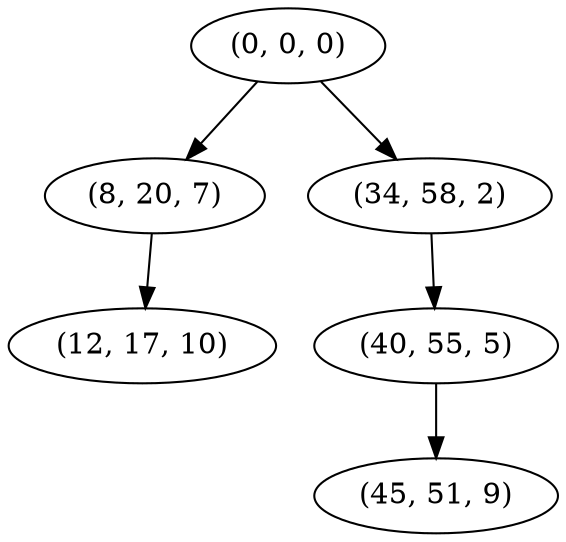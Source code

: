 digraph tree {
    "(0, 0, 0)";
    "(8, 20, 7)";
    "(12, 17, 10)";
    "(34, 58, 2)";
    "(40, 55, 5)";
    "(45, 51, 9)";
    "(0, 0, 0)" -> "(8, 20, 7)";
    "(0, 0, 0)" -> "(34, 58, 2)";
    "(8, 20, 7)" -> "(12, 17, 10)";
    "(34, 58, 2)" -> "(40, 55, 5)";
    "(40, 55, 5)" -> "(45, 51, 9)";
}
